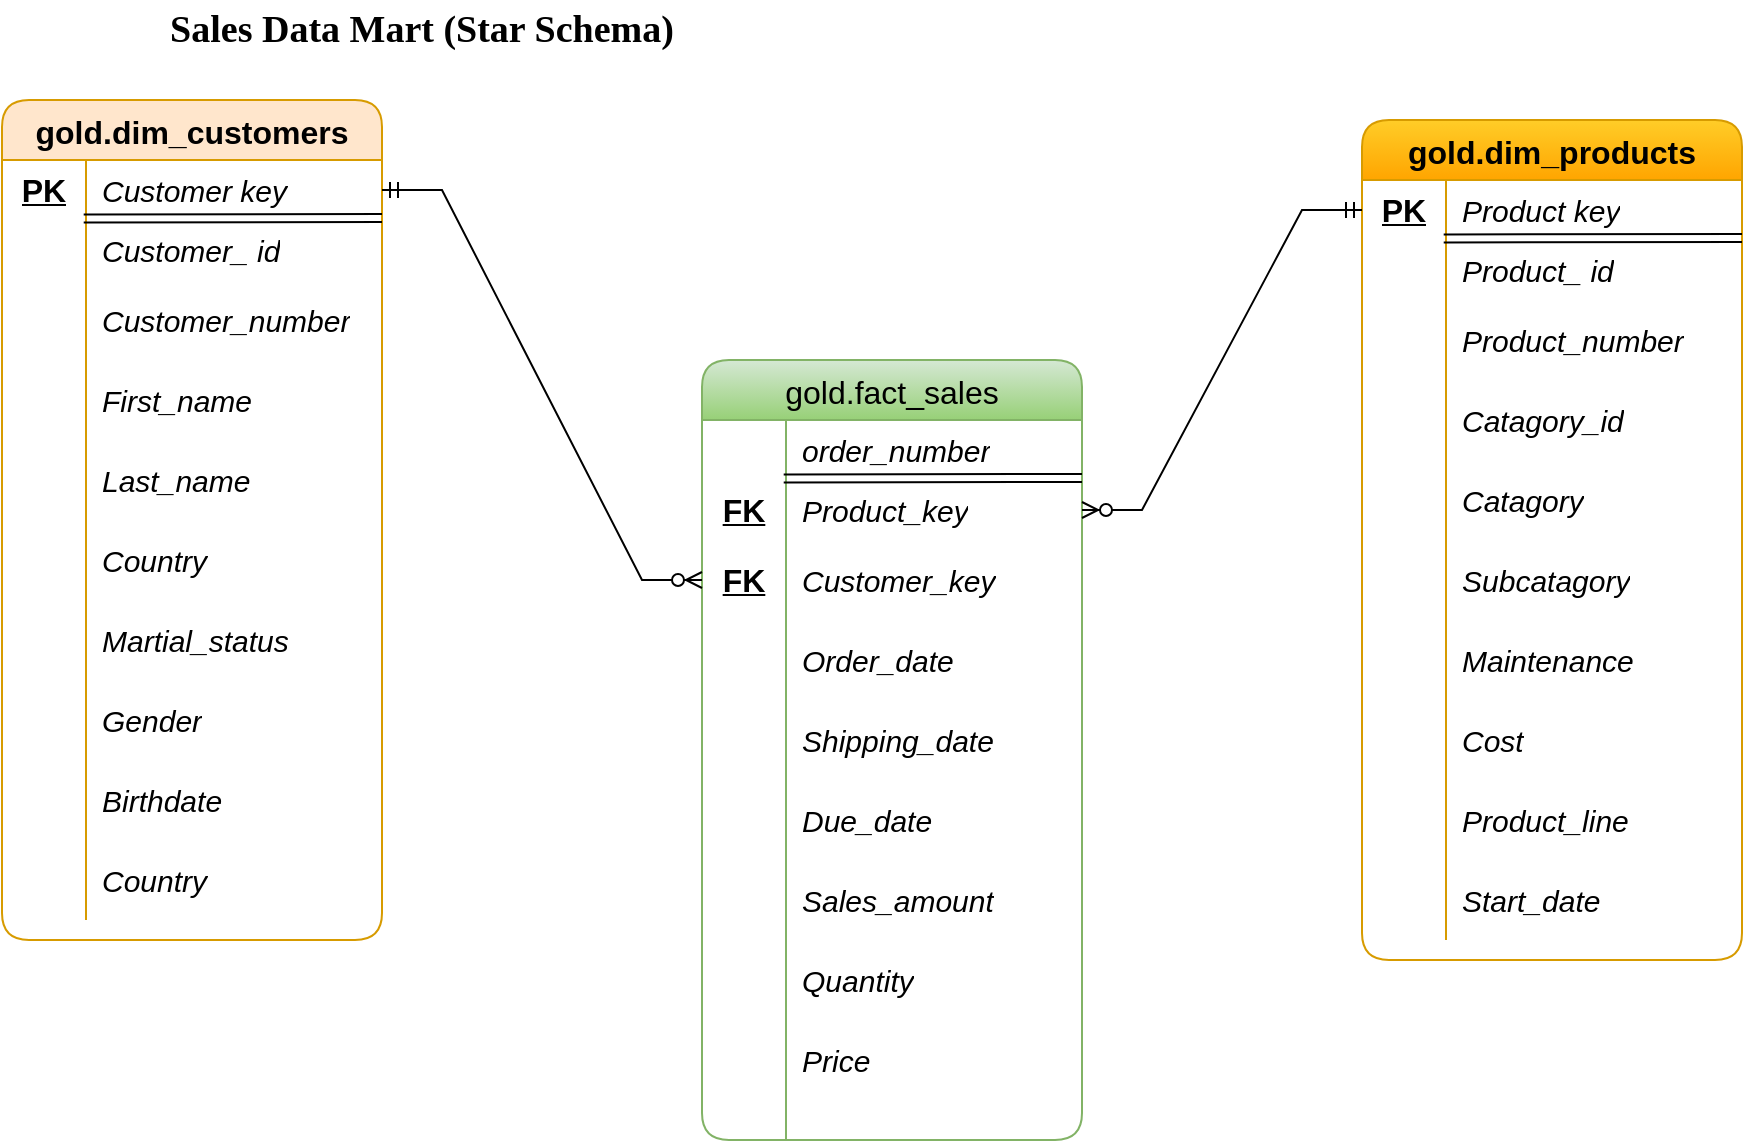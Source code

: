 <mxfile version="26.0.9">
  <diagram name="Page-1" id="BixvuU-vG3Zlzlj8YfOG">
    <mxGraphModel dx="1900" dy="621" grid="1" gridSize="10" guides="1" tooltips="1" connect="1" arrows="1" fold="1" page="1" pageScale="1" pageWidth="850" pageHeight="1100" math="0" shadow="0">
      <root>
        <mxCell id="0" />
        <mxCell id="1" parent="0" />
        <mxCell id="O8DtlJlHFQ9Xr1stWpEL-6" value="gold.dim_customers" style="shape=table;startSize=30;container=1;collapsible=0;childLayout=tableLayout;fixedRows=1;rowLines=0;fontStyle=1;strokeColor=#d79b00;fontSize=16;rounded=1;fillColor=#ffe6cc;" vertex="1" parent="1">
          <mxGeometry x="-10" y="60" width="190" height="420" as="geometry" />
        </mxCell>
        <mxCell id="O8DtlJlHFQ9Xr1stWpEL-7" value="" style="shape=tableRow;horizontal=0;startSize=0;swimlaneHead=0;swimlaneBody=0;top=0;left=0;bottom=0;right=0;collapsible=0;dropTarget=0;fillColor=none;points=[[0,0.5],[1,0.5]];portConstraint=eastwest;strokeColor=inherit;fontSize=16;" vertex="1" parent="O8DtlJlHFQ9Xr1stWpEL-6">
          <mxGeometry y="30" width="190" height="30" as="geometry" />
        </mxCell>
        <mxCell id="O8DtlJlHFQ9Xr1stWpEL-8" value="&lt;b&gt;&lt;u&gt;PK&lt;/u&gt;&lt;/b&gt;" style="shape=partialRectangle;html=1;whiteSpace=wrap;connectable=0;fillColor=none;top=0;left=0;bottom=0;right=0;overflow=hidden;pointerEvents=1;strokeColor=inherit;fontSize=16;" vertex="1" parent="O8DtlJlHFQ9Xr1stWpEL-7">
          <mxGeometry width="42" height="30" as="geometry">
            <mxRectangle width="42" height="30" as="alternateBounds" />
          </mxGeometry>
        </mxCell>
        <mxCell id="O8DtlJlHFQ9Xr1stWpEL-9" value="&lt;font style=&quot;font-size: 15px;&quot;&gt;&lt;i&gt;Customer key&lt;/i&gt;&lt;/font&gt;" style="shape=partialRectangle;html=1;whiteSpace=wrap;connectable=0;fillColor=none;top=0;left=0;bottom=0;right=0;align=left;spacingLeft=6;overflow=hidden;strokeColor=inherit;fontSize=16;" vertex="1" parent="O8DtlJlHFQ9Xr1stWpEL-7">
          <mxGeometry x="42" width="148" height="30" as="geometry">
            <mxRectangle width="148" height="30" as="alternateBounds" />
          </mxGeometry>
        </mxCell>
        <mxCell id="O8DtlJlHFQ9Xr1stWpEL-53" value="" style="shape=link;html=1;rounded=0;entryX=0.981;entryY=0.947;entryDx=0;entryDy=0;entryPerimeter=0;exitX=0.215;exitY=-0.027;exitDx=0;exitDy=0;exitPerimeter=0;" edge="1" parent="O8DtlJlHFQ9Xr1stWpEL-6" source="O8DtlJlHFQ9Xr1stWpEL-10">
          <mxGeometry width="100" relative="1" as="geometry">
            <mxPoint x="43.7" y="59.0" as="sourcePoint" />
            <mxPoint x="190.0" y="59.0" as="targetPoint" />
          </mxGeometry>
        </mxCell>
        <mxCell id="O8DtlJlHFQ9Xr1stWpEL-10" value="" style="shape=tableRow;horizontal=0;startSize=0;swimlaneHead=0;swimlaneBody=0;top=0;left=0;bottom=0;right=0;collapsible=0;dropTarget=0;fillColor=none;points=[[0,0.5],[1,0.5]];portConstraint=eastwest;strokeColor=inherit;fontSize=16;" vertex="1" parent="O8DtlJlHFQ9Xr1stWpEL-6">
          <mxGeometry y="60" width="190" height="30" as="geometry" />
        </mxCell>
        <mxCell id="O8DtlJlHFQ9Xr1stWpEL-11" value="" style="shape=partialRectangle;html=1;whiteSpace=wrap;connectable=0;fillColor=none;top=0;left=0;bottom=0;right=0;overflow=hidden;strokeColor=inherit;fontSize=16;" vertex="1" parent="O8DtlJlHFQ9Xr1stWpEL-10">
          <mxGeometry width="42" height="30" as="geometry">
            <mxRectangle width="42" height="30" as="alternateBounds" />
          </mxGeometry>
        </mxCell>
        <mxCell id="O8DtlJlHFQ9Xr1stWpEL-12" value="&lt;font style=&quot;font-size: 15px;&quot;&gt;&lt;i&gt;Customer_ id&lt;/i&gt;&lt;/font&gt;" style="shape=partialRectangle;html=1;whiteSpace=wrap;connectable=0;fillColor=none;top=0;left=0;bottom=0;right=0;align=left;spacingLeft=6;overflow=hidden;strokeColor=inherit;fontSize=16;" vertex="1" parent="O8DtlJlHFQ9Xr1stWpEL-10">
          <mxGeometry x="42" width="148" height="30" as="geometry">
            <mxRectangle width="148" height="30" as="alternateBounds" />
          </mxGeometry>
        </mxCell>
        <mxCell id="O8DtlJlHFQ9Xr1stWpEL-13" value="" style="shape=tableRow;horizontal=0;startSize=0;swimlaneHead=0;swimlaneBody=0;top=0;left=0;bottom=0;right=0;collapsible=0;dropTarget=0;fillColor=none;points=[[0,0.5],[1,0.5]];portConstraint=eastwest;strokeColor=inherit;fontSize=16;" vertex="1" parent="O8DtlJlHFQ9Xr1stWpEL-6">
          <mxGeometry y="90" width="190" height="40" as="geometry" />
        </mxCell>
        <mxCell id="O8DtlJlHFQ9Xr1stWpEL-14" value="" style="shape=partialRectangle;html=1;whiteSpace=wrap;connectable=0;fillColor=none;top=0;left=0;bottom=0;right=0;overflow=hidden;strokeColor=inherit;fontSize=16;" vertex="1" parent="O8DtlJlHFQ9Xr1stWpEL-13">
          <mxGeometry width="42" height="40" as="geometry">
            <mxRectangle width="42" height="40" as="alternateBounds" />
          </mxGeometry>
        </mxCell>
        <mxCell id="O8DtlJlHFQ9Xr1stWpEL-15" value="&lt;i&gt;&lt;font style=&quot;font-size: 15px;&quot;&gt;Customer_number&lt;/font&gt;&lt;/i&gt;" style="shape=partialRectangle;html=1;whiteSpace=wrap;connectable=0;fillColor=none;top=0;left=0;bottom=0;right=0;align=left;spacingLeft=6;overflow=hidden;strokeColor=inherit;fontSize=16;" vertex="1" parent="O8DtlJlHFQ9Xr1stWpEL-13">
          <mxGeometry x="42" width="148" height="40" as="geometry">
            <mxRectangle width="148" height="40" as="alternateBounds" />
          </mxGeometry>
        </mxCell>
        <mxCell id="O8DtlJlHFQ9Xr1stWpEL-16" value="" style="shape=tableRow;horizontal=0;startSize=0;swimlaneHead=0;swimlaneBody=0;top=0;left=0;bottom=0;right=0;collapsible=0;dropTarget=0;fillColor=none;points=[[0,0.5],[1,0.5]];portConstraint=eastwest;strokeColor=inherit;fontSize=16;" vertex="1" parent="O8DtlJlHFQ9Xr1stWpEL-6">
          <mxGeometry y="130" width="190" height="40" as="geometry" />
        </mxCell>
        <mxCell id="O8DtlJlHFQ9Xr1stWpEL-17" value="" style="shape=partialRectangle;html=1;whiteSpace=wrap;connectable=0;fillColor=none;top=0;left=0;bottom=0;right=0;overflow=hidden;strokeColor=inherit;fontSize=16;" vertex="1" parent="O8DtlJlHFQ9Xr1stWpEL-16">
          <mxGeometry width="42" height="40" as="geometry">
            <mxRectangle width="42" height="40" as="alternateBounds" />
          </mxGeometry>
        </mxCell>
        <mxCell id="O8DtlJlHFQ9Xr1stWpEL-18" value="&lt;i&gt;&lt;font style=&quot;font-size: 15px;&quot;&gt;First_name&lt;/font&gt;&lt;/i&gt;" style="shape=partialRectangle;html=1;whiteSpace=wrap;connectable=0;fillColor=none;top=0;left=0;bottom=0;right=0;align=left;spacingLeft=6;overflow=hidden;strokeColor=inherit;fontSize=16;" vertex="1" parent="O8DtlJlHFQ9Xr1stWpEL-16">
          <mxGeometry x="42" width="148" height="40" as="geometry">
            <mxRectangle width="148" height="40" as="alternateBounds" />
          </mxGeometry>
        </mxCell>
        <mxCell id="O8DtlJlHFQ9Xr1stWpEL-19" value="" style="shape=tableRow;horizontal=0;startSize=0;swimlaneHead=0;swimlaneBody=0;top=0;left=0;bottom=0;right=0;collapsible=0;dropTarget=0;fillColor=none;points=[[0,0.5],[1,0.5]];portConstraint=eastwest;strokeColor=inherit;fontSize=16;" vertex="1" parent="O8DtlJlHFQ9Xr1stWpEL-6">
          <mxGeometry y="170" width="190" height="40" as="geometry" />
        </mxCell>
        <mxCell id="O8DtlJlHFQ9Xr1stWpEL-20" value="" style="shape=partialRectangle;html=1;whiteSpace=wrap;connectable=0;fillColor=none;top=0;left=0;bottom=0;right=0;overflow=hidden;strokeColor=inherit;fontSize=16;" vertex="1" parent="O8DtlJlHFQ9Xr1stWpEL-19">
          <mxGeometry width="42" height="40" as="geometry">
            <mxRectangle width="42" height="40" as="alternateBounds" />
          </mxGeometry>
        </mxCell>
        <mxCell id="O8DtlJlHFQ9Xr1stWpEL-21" value="&lt;font style=&quot;font-size: 15px;&quot;&gt;&lt;i&gt;Last_name&lt;/i&gt;&lt;/font&gt;" style="shape=partialRectangle;html=1;whiteSpace=wrap;connectable=0;fillColor=none;top=0;left=0;bottom=0;right=0;align=left;spacingLeft=6;overflow=hidden;strokeColor=inherit;fontSize=16;" vertex="1" parent="O8DtlJlHFQ9Xr1stWpEL-19">
          <mxGeometry x="42" width="148" height="40" as="geometry">
            <mxRectangle width="148" height="40" as="alternateBounds" />
          </mxGeometry>
        </mxCell>
        <mxCell id="O8DtlJlHFQ9Xr1stWpEL-22" value="" style="shape=tableRow;horizontal=0;startSize=0;swimlaneHead=0;swimlaneBody=0;top=0;left=0;bottom=0;right=0;collapsible=0;dropTarget=0;fillColor=none;points=[[0,0.5],[1,0.5]];portConstraint=eastwest;strokeColor=inherit;fontSize=16;" vertex="1" parent="O8DtlJlHFQ9Xr1stWpEL-6">
          <mxGeometry y="210" width="190" height="40" as="geometry" />
        </mxCell>
        <mxCell id="O8DtlJlHFQ9Xr1stWpEL-23" value="" style="shape=partialRectangle;html=1;whiteSpace=wrap;connectable=0;fillColor=none;top=0;left=0;bottom=0;right=0;overflow=hidden;strokeColor=inherit;fontSize=16;" vertex="1" parent="O8DtlJlHFQ9Xr1stWpEL-22">
          <mxGeometry width="42" height="40" as="geometry">
            <mxRectangle width="42" height="40" as="alternateBounds" />
          </mxGeometry>
        </mxCell>
        <mxCell id="O8DtlJlHFQ9Xr1stWpEL-24" value="&lt;font style=&quot;font-size: 15px;&quot;&gt;&lt;i&gt;Country&lt;/i&gt;&lt;/font&gt;" style="shape=partialRectangle;html=1;whiteSpace=wrap;connectable=0;fillColor=none;top=0;left=0;bottom=0;right=0;align=left;spacingLeft=6;overflow=hidden;strokeColor=inherit;fontSize=16;" vertex="1" parent="O8DtlJlHFQ9Xr1stWpEL-22">
          <mxGeometry x="42" width="148" height="40" as="geometry">
            <mxRectangle width="148" height="40" as="alternateBounds" />
          </mxGeometry>
        </mxCell>
        <mxCell id="O8DtlJlHFQ9Xr1stWpEL-25" value="" style="shape=tableRow;horizontal=0;startSize=0;swimlaneHead=0;swimlaneBody=0;top=0;left=0;bottom=0;right=0;collapsible=0;dropTarget=0;fillColor=none;points=[[0,0.5],[1,0.5]];portConstraint=eastwest;strokeColor=inherit;fontSize=16;" vertex="1" parent="O8DtlJlHFQ9Xr1stWpEL-6">
          <mxGeometry y="250" width="190" height="40" as="geometry" />
        </mxCell>
        <mxCell id="O8DtlJlHFQ9Xr1stWpEL-26" value="" style="shape=partialRectangle;html=1;whiteSpace=wrap;connectable=0;fillColor=none;top=0;left=0;bottom=0;right=0;overflow=hidden;strokeColor=inherit;fontSize=16;" vertex="1" parent="O8DtlJlHFQ9Xr1stWpEL-25">
          <mxGeometry width="42" height="40" as="geometry">
            <mxRectangle width="42" height="40" as="alternateBounds" />
          </mxGeometry>
        </mxCell>
        <mxCell id="O8DtlJlHFQ9Xr1stWpEL-27" value="&lt;i&gt;&lt;font style=&quot;font-size: 15px;&quot;&gt;Martial_status&lt;/font&gt;&lt;/i&gt;" style="shape=partialRectangle;html=1;whiteSpace=wrap;connectable=0;fillColor=none;top=0;left=0;bottom=0;right=0;align=left;spacingLeft=6;overflow=hidden;strokeColor=inherit;fontSize=16;" vertex="1" parent="O8DtlJlHFQ9Xr1stWpEL-25">
          <mxGeometry x="42" width="148" height="40" as="geometry">
            <mxRectangle width="148" height="40" as="alternateBounds" />
          </mxGeometry>
        </mxCell>
        <mxCell id="O8DtlJlHFQ9Xr1stWpEL-43" value="" style="shape=tableRow;horizontal=0;startSize=0;swimlaneHead=0;swimlaneBody=0;top=0;left=0;bottom=0;right=0;collapsible=0;dropTarget=0;fillColor=none;points=[[0,0.5],[1,0.5]];portConstraint=eastwest;strokeColor=inherit;fontSize=16;" vertex="1" parent="O8DtlJlHFQ9Xr1stWpEL-6">
          <mxGeometry y="290" width="190" height="40" as="geometry" />
        </mxCell>
        <mxCell id="O8DtlJlHFQ9Xr1stWpEL-44" value="" style="shape=partialRectangle;html=1;whiteSpace=wrap;connectable=0;fillColor=none;top=0;left=0;bottom=0;right=0;overflow=hidden;strokeColor=inherit;fontSize=16;" vertex="1" parent="O8DtlJlHFQ9Xr1stWpEL-43">
          <mxGeometry width="42" height="40" as="geometry">
            <mxRectangle width="42" height="40" as="alternateBounds" />
          </mxGeometry>
        </mxCell>
        <mxCell id="O8DtlJlHFQ9Xr1stWpEL-45" value="&lt;i&gt;&lt;font style=&quot;font-size: 15px;&quot;&gt;Gender&lt;/font&gt;&lt;/i&gt;" style="shape=partialRectangle;html=1;whiteSpace=wrap;connectable=0;fillColor=none;top=0;left=0;bottom=0;right=0;align=left;spacingLeft=6;overflow=hidden;strokeColor=inherit;fontSize=16;" vertex="1" parent="O8DtlJlHFQ9Xr1stWpEL-43">
          <mxGeometry x="42" width="148" height="40" as="geometry">
            <mxRectangle width="148" height="40" as="alternateBounds" />
          </mxGeometry>
        </mxCell>
        <mxCell id="O8DtlJlHFQ9Xr1stWpEL-46" value="" style="shape=tableRow;horizontal=0;startSize=0;swimlaneHead=0;swimlaneBody=0;top=0;left=0;bottom=0;right=0;collapsible=0;dropTarget=0;fillColor=none;points=[[0,0.5],[1,0.5]];portConstraint=eastwest;strokeColor=inherit;fontSize=16;" vertex="1" parent="O8DtlJlHFQ9Xr1stWpEL-6">
          <mxGeometry y="330" width="190" height="40" as="geometry" />
        </mxCell>
        <mxCell id="O8DtlJlHFQ9Xr1stWpEL-47" value="" style="shape=partialRectangle;html=1;whiteSpace=wrap;connectable=0;fillColor=none;top=0;left=0;bottom=0;right=0;overflow=hidden;strokeColor=inherit;fontSize=16;" vertex="1" parent="O8DtlJlHFQ9Xr1stWpEL-46">
          <mxGeometry width="42" height="40" as="geometry">
            <mxRectangle width="42" height="40" as="alternateBounds" />
          </mxGeometry>
        </mxCell>
        <mxCell id="O8DtlJlHFQ9Xr1stWpEL-48" value="&lt;i style=&quot;&quot;&gt;&lt;font style=&quot;font-size: 15px;&quot;&gt;Birthdate&lt;/font&gt;&lt;/i&gt;" style="shape=partialRectangle;html=1;whiteSpace=wrap;connectable=0;fillColor=none;top=0;left=0;bottom=0;right=0;align=left;spacingLeft=6;overflow=hidden;strokeColor=inherit;fontSize=16;" vertex="1" parent="O8DtlJlHFQ9Xr1stWpEL-46">
          <mxGeometry x="42" width="148" height="40" as="geometry">
            <mxRectangle width="148" height="40" as="alternateBounds" />
          </mxGeometry>
        </mxCell>
        <mxCell id="O8DtlJlHFQ9Xr1stWpEL-49" value="" style="shape=tableRow;horizontal=0;startSize=0;swimlaneHead=0;swimlaneBody=0;top=0;left=0;bottom=0;right=0;collapsible=0;dropTarget=0;fillColor=none;points=[[0,0.5],[1,0.5]];portConstraint=eastwest;strokeColor=inherit;fontSize=16;" vertex="1" parent="O8DtlJlHFQ9Xr1stWpEL-6">
          <mxGeometry y="370" width="190" height="40" as="geometry" />
        </mxCell>
        <mxCell id="O8DtlJlHFQ9Xr1stWpEL-50" value="" style="shape=partialRectangle;html=1;whiteSpace=wrap;connectable=0;fillColor=none;top=0;left=0;bottom=0;right=0;overflow=hidden;strokeColor=inherit;fontSize=16;" vertex="1" parent="O8DtlJlHFQ9Xr1stWpEL-49">
          <mxGeometry width="42" height="40" as="geometry">
            <mxRectangle width="42" height="40" as="alternateBounds" />
          </mxGeometry>
        </mxCell>
        <mxCell id="O8DtlJlHFQ9Xr1stWpEL-51" value="&lt;i&gt;&lt;font style=&quot;font-size: 15px;&quot;&gt;Country&lt;/font&gt;&lt;/i&gt;" style="shape=partialRectangle;html=1;whiteSpace=wrap;connectable=0;fillColor=none;top=0;left=0;bottom=0;right=0;align=left;spacingLeft=6;overflow=hidden;strokeColor=inherit;fontSize=16;" vertex="1" parent="O8DtlJlHFQ9Xr1stWpEL-49">
          <mxGeometry x="42" width="148" height="40" as="geometry">
            <mxRectangle width="148" height="40" as="alternateBounds" />
          </mxGeometry>
        </mxCell>
        <mxCell id="O8DtlJlHFQ9Xr1stWpEL-57" value="gold.dim_products" style="shape=table;startSize=30;container=1;collapsible=0;childLayout=tableLayout;fixedRows=1;rowLines=0;fontStyle=1;strokeColor=#d79b00;fontSize=16;rounded=1;fillColor=#ffcd28;gradientColor=#ffa500;" vertex="1" parent="1">
          <mxGeometry x="670" y="70" width="190" height="420" as="geometry" />
        </mxCell>
        <mxCell id="O8DtlJlHFQ9Xr1stWpEL-58" value="" style="shape=tableRow;horizontal=0;startSize=0;swimlaneHead=0;swimlaneBody=0;top=0;left=0;bottom=0;right=0;collapsible=0;dropTarget=0;fillColor=none;points=[[0,0.5],[1,0.5]];portConstraint=eastwest;strokeColor=inherit;fontSize=16;" vertex="1" parent="O8DtlJlHFQ9Xr1stWpEL-57">
          <mxGeometry y="30" width="190" height="30" as="geometry" />
        </mxCell>
        <mxCell id="O8DtlJlHFQ9Xr1stWpEL-59" value="&lt;b&gt;&lt;u&gt;PK&lt;/u&gt;&lt;/b&gt;" style="shape=partialRectangle;html=1;whiteSpace=wrap;connectable=0;fillColor=none;top=0;left=0;bottom=0;right=0;overflow=hidden;pointerEvents=1;strokeColor=inherit;fontSize=16;" vertex="1" parent="O8DtlJlHFQ9Xr1stWpEL-58">
          <mxGeometry width="42" height="30" as="geometry">
            <mxRectangle width="42" height="30" as="alternateBounds" />
          </mxGeometry>
        </mxCell>
        <mxCell id="O8DtlJlHFQ9Xr1stWpEL-60" value="&lt;font style=&quot;font-size: 15px;&quot;&gt;&lt;i&gt;Product key&lt;/i&gt;&lt;/font&gt;" style="shape=partialRectangle;html=1;whiteSpace=wrap;connectable=0;fillColor=none;top=0;left=0;bottom=0;right=0;align=left;spacingLeft=6;overflow=hidden;strokeColor=inherit;fontSize=16;" vertex="1" parent="O8DtlJlHFQ9Xr1stWpEL-58">
          <mxGeometry x="42" width="148" height="30" as="geometry">
            <mxRectangle width="148" height="30" as="alternateBounds" />
          </mxGeometry>
        </mxCell>
        <mxCell id="O8DtlJlHFQ9Xr1stWpEL-61" value="" style="shape=link;html=1;rounded=0;entryX=0.981;entryY=0.947;entryDx=0;entryDy=0;entryPerimeter=0;exitX=0.215;exitY=-0.027;exitDx=0;exitDy=0;exitPerimeter=0;" edge="1" parent="O8DtlJlHFQ9Xr1stWpEL-57" source="O8DtlJlHFQ9Xr1stWpEL-62">
          <mxGeometry width="100" relative="1" as="geometry">
            <mxPoint x="43.7" y="59.0" as="sourcePoint" />
            <mxPoint x="190.0" y="59.0" as="targetPoint" />
          </mxGeometry>
        </mxCell>
        <mxCell id="O8DtlJlHFQ9Xr1stWpEL-62" value="" style="shape=tableRow;horizontal=0;startSize=0;swimlaneHead=0;swimlaneBody=0;top=0;left=0;bottom=0;right=0;collapsible=0;dropTarget=0;fillColor=none;points=[[0,0.5],[1,0.5]];portConstraint=eastwest;strokeColor=inherit;fontSize=16;" vertex="1" parent="O8DtlJlHFQ9Xr1stWpEL-57">
          <mxGeometry y="60" width="190" height="30" as="geometry" />
        </mxCell>
        <mxCell id="O8DtlJlHFQ9Xr1stWpEL-63" value="" style="shape=partialRectangle;html=1;whiteSpace=wrap;connectable=0;fillColor=none;top=0;left=0;bottom=0;right=0;overflow=hidden;strokeColor=inherit;fontSize=16;" vertex="1" parent="O8DtlJlHFQ9Xr1stWpEL-62">
          <mxGeometry width="42" height="30" as="geometry">
            <mxRectangle width="42" height="30" as="alternateBounds" />
          </mxGeometry>
        </mxCell>
        <mxCell id="O8DtlJlHFQ9Xr1stWpEL-64" value="&lt;font style=&quot;font-size: 15px;&quot;&gt;&lt;i&gt;Product_ id&lt;/i&gt;&lt;/font&gt;" style="shape=partialRectangle;html=1;whiteSpace=wrap;connectable=0;fillColor=none;top=0;left=0;bottom=0;right=0;align=left;spacingLeft=6;overflow=hidden;strokeColor=inherit;fontSize=16;" vertex="1" parent="O8DtlJlHFQ9Xr1stWpEL-62">
          <mxGeometry x="42" width="148" height="30" as="geometry">
            <mxRectangle width="148" height="30" as="alternateBounds" />
          </mxGeometry>
        </mxCell>
        <mxCell id="O8DtlJlHFQ9Xr1stWpEL-65" value="" style="shape=tableRow;horizontal=0;startSize=0;swimlaneHead=0;swimlaneBody=0;top=0;left=0;bottom=0;right=0;collapsible=0;dropTarget=0;fillColor=none;points=[[0,0.5],[1,0.5]];portConstraint=eastwest;strokeColor=inherit;fontSize=16;" vertex="1" parent="O8DtlJlHFQ9Xr1stWpEL-57">
          <mxGeometry y="90" width="190" height="40" as="geometry" />
        </mxCell>
        <mxCell id="O8DtlJlHFQ9Xr1stWpEL-66" value="" style="shape=partialRectangle;html=1;whiteSpace=wrap;connectable=0;fillColor=none;top=0;left=0;bottom=0;right=0;overflow=hidden;strokeColor=inherit;fontSize=16;" vertex="1" parent="O8DtlJlHFQ9Xr1stWpEL-65">
          <mxGeometry width="42" height="40" as="geometry">
            <mxRectangle width="42" height="40" as="alternateBounds" />
          </mxGeometry>
        </mxCell>
        <mxCell id="O8DtlJlHFQ9Xr1stWpEL-67" value="&lt;i&gt;&lt;font style=&quot;font-size: 15px;&quot;&gt;Product_number&lt;/font&gt;&lt;/i&gt;" style="shape=partialRectangle;html=1;whiteSpace=wrap;connectable=0;fillColor=none;top=0;left=0;bottom=0;right=0;align=left;spacingLeft=6;overflow=hidden;strokeColor=inherit;fontSize=16;" vertex="1" parent="O8DtlJlHFQ9Xr1stWpEL-65">
          <mxGeometry x="42" width="148" height="40" as="geometry">
            <mxRectangle width="148" height="40" as="alternateBounds" />
          </mxGeometry>
        </mxCell>
        <mxCell id="O8DtlJlHFQ9Xr1stWpEL-68" value="" style="shape=tableRow;horizontal=0;startSize=0;swimlaneHead=0;swimlaneBody=0;top=0;left=0;bottom=0;right=0;collapsible=0;dropTarget=0;fillColor=none;points=[[0,0.5],[1,0.5]];portConstraint=eastwest;strokeColor=inherit;fontSize=16;" vertex="1" parent="O8DtlJlHFQ9Xr1stWpEL-57">
          <mxGeometry y="130" width="190" height="40" as="geometry" />
        </mxCell>
        <mxCell id="O8DtlJlHFQ9Xr1stWpEL-69" value="" style="shape=partialRectangle;html=1;whiteSpace=wrap;connectable=0;fillColor=none;top=0;left=0;bottom=0;right=0;overflow=hidden;strokeColor=inherit;fontSize=16;" vertex="1" parent="O8DtlJlHFQ9Xr1stWpEL-68">
          <mxGeometry width="42" height="40" as="geometry">
            <mxRectangle width="42" height="40" as="alternateBounds" />
          </mxGeometry>
        </mxCell>
        <mxCell id="O8DtlJlHFQ9Xr1stWpEL-70" value="&lt;span style=&quot;font-size: 15px;&quot;&gt;&lt;i&gt;Catagory_id&lt;/i&gt;&lt;/span&gt;" style="shape=partialRectangle;html=1;whiteSpace=wrap;connectable=0;fillColor=none;top=0;left=0;bottom=0;right=0;align=left;spacingLeft=6;overflow=hidden;strokeColor=inherit;fontSize=16;" vertex="1" parent="O8DtlJlHFQ9Xr1stWpEL-68">
          <mxGeometry x="42" width="148" height="40" as="geometry">
            <mxRectangle width="148" height="40" as="alternateBounds" />
          </mxGeometry>
        </mxCell>
        <mxCell id="O8DtlJlHFQ9Xr1stWpEL-71" value="" style="shape=tableRow;horizontal=0;startSize=0;swimlaneHead=0;swimlaneBody=0;top=0;left=0;bottom=0;right=0;collapsible=0;dropTarget=0;fillColor=none;points=[[0,0.5],[1,0.5]];portConstraint=eastwest;strokeColor=inherit;fontSize=16;" vertex="1" parent="O8DtlJlHFQ9Xr1stWpEL-57">
          <mxGeometry y="170" width="190" height="40" as="geometry" />
        </mxCell>
        <mxCell id="O8DtlJlHFQ9Xr1stWpEL-72" value="" style="shape=partialRectangle;html=1;whiteSpace=wrap;connectable=0;fillColor=none;top=0;left=0;bottom=0;right=0;overflow=hidden;strokeColor=inherit;fontSize=16;" vertex="1" parent="O8DtlJlHFQ9Xr1stWpEL-71">
          <mxGeometry width="42" height="40" as="geometry">
            <mxRectangle width="42" height="40" as="alternateBounds" />
          </mxGeometry>
        </mxCell>
        <mxCell id="O8DtlJlHFQ9Xr1stWpEL-73" value="&lt;span style=&quot;font-size: 15px;&quot;&gt;&lt;i&gt;Catagory&lt;/i&gt;&lt;/span&gt;" style="shape=partialRectangle;html=1;whiteSpace=wrap;connectable=0;fillColor=none;top=0;left=0;bottom=0;right=0;align=left;spacingLeft=6;overflow=hidden;strokeColor=inherit;fontSize=16;" vertex="1" parent="O8DtlJlHFQ9Xr1stWpEL-71">
          <mxGeometry x="42" width="148" height="40" as="geometry">
            <mxRectangle width="148" height="40" as="alternateBounds" />
          </mxGeometry>
        </mxCell>
        <mxCell id="O8DtlJlHFQ9Xr1stWpEL-74" value="" style="shape=tableRow;horizontal=0;startSize=0;swimlaneHead=0;swimlaneBody=0;top=0;left=0;bottom=0;right=0;collapsible=0;dropTarget=0;fillColor=none;points=[[0,0.5],[1,0.5]];portConstraint=eastwest;strokeColor=inherit;fontSize=16;" vertex="1" parent="O8DtlJlHFQ9Xr1stWpEL-57">
          <mxGeometry y="210" width="190" height="40" as="geometry" />
        </mxCell>
        <mxCell id="O8DtlJlHFQ9Xr1stWpEL-75" value="" style="shape=partialRectangle;html=1;whiteSpace=wrap;connectable=0;fillColor=none;top=0;left=0;bottom=0;right=0;overflow=hidden;strokeColor=inherit;fontSize=16;" vertex="1" parent="O8DtlJlHFQ9Xr1stWpEL-74">
          <mxGeometry width="42" height="40" as="geometry">
            <mxRectangle width="42" height="40" as="alternateBounds" />
          </mxGeometry>
        </mxCell>
        <mxCell id="O8DtlJlHFQ9Xr1stWpEL-76" value="&lt;font style=&quot;font-size: 15px;&quot;&gt;&lt;i&gt;Subcatagory&lt;/i&gt;&lt;/font&gt;" style="shape=partialRectangle;html=1;whiteSpace=wrap;connectable=0;fillColor=none;top=0;left=0;bottom=0;right=0;align=left;spacingLeft=6;overflow=hidden;strokeColor=inherit;fontSize=16;" vertex="1" parent="O8DtlJlHFQ9Xr1stWpEL-74">
          <mxGeometry x="42" width="148" height="40" as="geometry">
            <mxRectangle width="148" height="40" as="alternateBounds" />
          </mxGeometry>
        </mxCell>
        <mxCell id="O8DtlJlHFQ9Xr1stWpEL-77" value="" style="shape=tableRow;horizontal=0;startSize=0;swimlaneHead=0;swimlaneBody=0;top=0;left=0;bottom=0;right=0;collapsible=0;dropTarget=0;fillColor=none;points=[[0,0.5],[1,0.5]];portConstraint=eastwest;strokeColor=inherit;fontSize=16;" vertex="1" parent="O8DtlJlHFQ9Xr1stWpEL-57">
          <mxGeometry y="250" width="190" height="40" as="geometry" />
        </mxCell>
        <mxCell id="O8DtlJlHFQ9Xr1stWpEL-78" value="" style="shape=partialRectangle;html=1;whiteSpace=wrap;connectable=0;fillColor=none;top=0;left=0;bottom=0;right=0;overflow=hidden;strokeColor=inherit;fontSize=16;" vertex="1" parent="O8DtlJlHFQ9Xr1stWpEL-77">
          <mxGeometry width="42" height="40" as="geometry">
            <mxRectangle width="42" height="40" as="alternateBounds" />
          </mxGeometry>
        </mxCell>
        <mxCell id="O8DtlJlHFQ9Xr1stWpEL-79" value="&lt;i&gt;&lt;font style=&quot;font-size: 15px;&quot;&gt;Maintenance&lt;/font&gt;&lt;/i&gt;" style="shape=partialRectangle;html=1;whiteSpace=wrap;connectable=0;fillColor=none;top=0;left=0;bottom=0;right=0;align=left;spacingLeft=6;overflow=hidden;strokeColor=inherit;fontSize=16;" vertex="1" parent="O8DtlJlHFQ9Xr1stWpEL-77">
          <mxGeometry x="42" width="148" height="40" as="geometry">
            <mxRectangle width="148" height="40" as="alternateBounds" />
          </mxGeometry>
        </mxCell>
        <mxCell id="O8DtlJlHFQ9Xr1stWpEL-80" value="" style="shape=tableRow;horizontal=0;startSize=0;swimlaneHead=0;swimlaneBody=0;top=0;left=0;bottom=0;right=0;collapsible=0;dropTarget=0;fillColor=none;points=[[0,0.5],[1,0.5]];portConstraint=eastwest;strokeColor=inherit;fontSize=16;" vertex="1" parent="O8DtlJlHFQ9Xr1stWpEL-57">
          <mxGeometry y="290" width="190" height="40" as="geometry" />
        </mxCell>
        <mxCell id="O8DtlJlHFQ9Xr1stWpEL-81" value="" style="shape=partialRectangle;html=1;whiteSpace=wrap;connectable=0;fillColor=none;top=0;left=0;bottom=0;right=0;overflow=hidden;strokeColor=inherit;fontSize=16;" vertex="1" parent="O8DtlJlHFQ9Xr1stWpEL-80">
          <mxGeometry width="42" height="40" as="geometry">
            <mxRectangle width="42" height="40" as="alternateBounds" />
          </mxGeometry>
        </mxCell>
        <mxCell id="O8DtlJlHFQ9Xr1stWpEL-82" value="&lt;i&gt;&lt;font style=&quot;font-size: 15px;&quot;&gt;Cost&lt;/font&gt;&lt;/i&gt;" style="shape=partialRectangle;html=1;whiteSpace=wrap;connectable=0;fillColor=none;top=0;left=0;bottom=0;right=0;align=left;spacingLeft=6;overflow=hidden;strokeColor=inherit;fontSize=16;" vertex="1" parent="O8DtlJlHFQ9Xr1stWpEL-80">
          <mxGeometry x="42" width="148" height="40" as="geometry">
            <mxRectangle width="148" height="40" as="alternateBounds" />
          </mxGeometry>
        </mxCell>
        <mxCell id="O8DtlJlHFQ9Xr1stWpEL-83" value="" style="shape=tableRow;horizontal=0;startSize=0;swimlaneHead=0;swimlaneBody=0;top=0;left=0;bottom=0;right=0;collapsible=0;dropTarget=0;fillColor=none;points=[[0,0.5],[1,0.5]];portConstraint=eastwest;strokeColor=inherit;fontSize=16;" vertex="1" parent="O8DtlJlHFQ9Xr1stWpEL-57">
          <mxGeometry y="330" width="190" height="40" as="geometry" />
        </mxCell>
        <mxCell id="O8DtlJlHFQ9Xr1stWpEL-84" value="" style="shape=partialRectangle;html=1;whiteSpace=wrap;connectable=0;fillColor=none;top=0;left=0;bottom=0;right=0;overflow=hidden;strokeColor=inherit;fontSize=16;" vertex="1" parent="O8DtlJlHFQ9Xr1stWpEL-83">
          <mxGeometry width="42" height="40" as="geometry">
            <mxRectangle width="42" height="40" as="alternateBounds" />
          </mxGeometry>
        </mxCell>
        <mxCell id="O8DtlJlHFQ9Xr1stWpEL-85" value="&lt;i style=&quot;&quot;&gt;&lt;font style=&quot;font-size: 15px;&quot;&gt;Product_line&lt;/font&gt;&lt;/i&gt;" style="shape=partialRectangle;html=1;whiteSpace=wrap;connectable=0;fillColor=none;top=0;left=0;bottom=0;right=0;align=left;spacingLeft=6;overflow=hidden;strokeColor=inherit;fontSize=16;" vertex="1" parent="O8DtlJlHFQ9Xr1stWpEL-83">
          <mxGeometry x="42" width="148" height="40" as="geometry">
            <mxRectangle width="148" height="40" as="alternateBounds" />
          </mxGeometry>
        </mxCell>
        <mxCell id="O8DtlJlHFQ9Xr1stWpEL-86" value="" style="shape=tableRow;horizontal=0;startSize=0;swimlaneHead=0;swimlaneBody=0;top=0;left=0;bottom=0;right=0;collapsible=0;dropTarget=0;fillColor=none;points=[[0,0.5],[1,0.5]];portConstraint=eastwest;strokeColor=inherit;fontSize=16;" vertex="1" parent="O8DtlJlHFQ9Xr1stWpEL-57">
          <mxGeometry y="370" width="190" height="40" as="geometry" />
        </mxCell>
        <mxCell id="O8DtlJlHFQ9Xr1stWpEL-87" value="" style="shape=partialRectangle;html=1;whiteSpace=wrap;connectable=0;fillColor=none;top=0;left=0;bottom=0;right=0;overflow=hidden;strokeColor=inherit;fontSize=16;" vertex="1" parent="O8DtlJlHFQ9Xr1stWpEL-86">
          <mxGeometry width="42" height="40" as="geometry">
            <mxRectangle width="42" height="40" as="alternateBounds" />
          </mxGeometry>
        </mxCell>
        <mxCell id="O8DtlJlHFQ9Xr1stWpEL-88" value="&lt;i&gt;&lt;font style=&quot;font-size: 15px;&quot;&gt;Start_date&lt;/font&gt;&lt;/i&gt;" style="shape=partialRectangle;html=1;whiteSpace=wrap;connectable=0;fillColor=none;top=0;left=0;bottom=0;right=0;align=left;spacingLeft=6;overflow=hidden;strokeColor=inherit;fontSize=16;" vertex="1" parent="O8DtlJlHFQ9Xr1stWpEL-86">
          <mxGeometry x="42" width="148" height="40" as="geometry">
            <mxRectangle width="148" height="40" as="alternateBounds" />
          </mxGeometry>
        </mxCell>
        <mxCell id="O8DtlJlHFQ9Xr1stWpEL-89" value="gold.fact_sales" style="shape=table;startSize=30;container=1;collapsible=0;childLayout=tableLayout;fixedRows=1;rowLines=0;fontStyle=0;strokeColor=#82b366;fontSize=16;rounded=1;fillColor=#d5e8d4;gradientColor=#97d077;" vertex="1" parent="1">
          <mxGeometry x="340" y="190" width="190" height="390" as="geometry" />
        </mxCell>
        <mxCell id="O8DtlJlHFQ9Xr1stWpEL-90" value="" style="shape=tableRow;horizontal=0;startSize=0;swimlaneHead=0;swimlaneBody=0;top=0;left=0;bottom=0;right=0;collapsible=0;dropTarget=0;fillColor=none;points=[[0,0.5],[1,0.5]];portConstraint=eastwest;strokeColor=inherit;fontSize=16;" vertex="1" parent="O8DtlJlHFQ9Xr1stWpEL-89">
          <mxGeometry y="30" width="190" height="30" as="geometry" />
        </mxCell>
        <mxCell id="O8DtlJlHFQ9Xr1stWpEL-91" value="" style="shape=partialRectangle;html=1;whiteSpace=wrap;connectable=0;fillColor=none;top=0;left=0;bottom=0;right=0;overflow=hidden;pointerEvents=1;strokeColor=inherit;fontSize=16;" vertex="1" parent="O8DtlJlHFQ9Xr1stWpEL-90">
          <mxGeometry width="42" height="30" as="geometry">
            <mxRectangle width="42" height="30" as="alternateBounds" />
          </mxGeometry>
        </mxCell>
        <mxCell id="O8DtlJlHFQ9Xr1stWpEL-92" value="&lt;span style=&quot;font-size: 15px;&quot;&gt;&lt;i&gt;order_number&lt;/i&gt;&lt;/span&gt;" style="shape=partialRectangle;html=1;whiteSpace=wrap;connectable=0;fillColor=none;top=0;left=0;bottom=0;right=0;align=left;spacingLeft=6;overflow=hidden;strokeColor=inherit;fontSize=16;" vertex="1" parent="O8DtlJlHFQ9Xr1stWpEL-90">
          <mxGeometry x="42" width="148" height="30" as="geometry">
            <mxRectangle width="148" height="30" as="alternateBounds" />
          </mxGeometry>
        </mxCell>
        <mxCell id="O8DtlJlHFQ9Xr1stWpEL-93" value="" style="shape=link;html=1;rounded=0;entryX=0.981;entryY=0.947;entryDx=0;entryDy=0;entryPerimeter=0;exitX=0.215;exitY=-0.027;exitDx=0;exitDy=0;exitPerimeter=0;" edge="1" parent="O8DtlJlHFQ9Xr1stWpEL-89" source="O8DtlJlHFQ9Xr1stWpEL-94">
          <mxGeometry width="100" relative="1" as="geometry">
            <mxPoint x="43.7" y="59.0" as="sourcePoint" />
            <mxPoint x="190.0" y="59.0" as="targetPoint" />
          </mxGeometry>
        </mxCell>
        <mxCell id="O8DtlJlHFQ9Xr1stWpEL-94" value="" style="shape=tableRow;horizontal=0;startSize=0;swimlaneHead=0;swimlaneBody=0;top=0;left=0;bottom=0;right=0;collapsible=0;dropTarget=0;fillColor=none;points=[[0,0.5],[1,0.5]];portConstraint=eastwest;strokeColor=inherit;fontSize=16;" vertex="1" parent="O8DtlJlHFQ9Xr1stWpEL-89">
          <mxGeometry y="60" width="190" height="30" as="geometry" />
        </mxCell>
        <mxCell id="O8DtlJlHFQ9Xr1stWpEL-95" value="&lt;b&gt;&lt;u&gt;FK&lt;/u&gt;&lt;/b&gt;" style="shape=partialRectangle;html=1;whiteSpace=wrap;connectable=0;fillColor=none;top=0;left=0;bottom=0;right=0;overflow=hidden;strokeColor=inherit;fontSize=16;" vertex="1" parent="O8DtlJlHFQ9Xr1stWpEL-94">
          <mxGeometry width="42" height="30" as="geometry">
            <mxRectangle width="42" height="30" as="alternateBounds" />
          </mxGeometry>
        </mxCell>
        <mxCell id="O8DtlJlHFQ9Xr1stWpEL-96" value="&lt;font style=&quot;font-size: 15px;&quot;&gt;&lt;i&gt;Product_key&lt;/i&gt;&lt;/font&gt;" style="shape=partialRectangle;html=1;whiteSpace=wrap;connectable=0;fillColor=none;top=0;left=0;bottom=0;right=0;align=left;spacingLeft=6;overflow=hidden;strokeColor=inherit;fontSize=16;" vertex="1" parent="O8DtlJlHFQ9Xr1stWpEL-94">
          <mxGeometry x="42" width="148" height="30" as="geometry">
            <mxRectangle width="148" height="30" as="alternateBounds" />
          </mxGeometry>
        </mxCell>
        <mxCell id="O8DtlJlHFQ9Xr1stWpEL-97" value="" style="shape=tableRow;horizontal=0;startSize=0;swimlaneHead=0;swimlaneBody=0;top=0;left=0;bottom=0;right=0;collapsible=0;dropTarget=0;fillColor=none;points=[[0,0.5],[1,0.5]];portConstraint=eastwest;strokeColor=inherit;fontSize=16;" vertex="1" parent="O8DtlJlHFQ9Xr1stWpEL-89">
          <mxGeometry y="90" width="190" height="40" as="geometry" />
        </mxCell>
        <mxCell id="O8DtlJlHFQ9Xr1stWpEL-98" value="&lt;b&gt;&lt;u&gt;FK&lt;/u&gt;&lt;/b&gt;" style="shape=partialRectangle;html=1;whiteSpace=wrap;connectable=0;fillColor=none;top=0;left=0;bottom=0;right=0;overflow=hidden;strokeColor=inherit;fontSize=16;" vertex="1" parent="O8DtlJlHFQ9Xr1stWpEL-97">
          <mxGeometry width="42" height="40" as="geometry">
            <mxRectangle width="42" height="40" as="alternateBounds" />
          </mxGeometry>
        </mxCell>
        <mxCell id="O8DtlJlHFQ9Xr1stWpEL-99" value="&lt;i&gt;&lt;font style=&quot;font-size: 15px;&quot;&gt;Customer_key&lt;/font&gt;&lt;/i&gt;" style="shape=partialRectangle;html=1;whiteSpace=wrap;connectable=0;fillColor=none;top=0;left=0;bottom=0;right=0;align=left;spacingLeft=6;overflow=hidden;strokeColor=inherit;fontSize=16;" vertex="1" parent="O8DtlJlHFQ9Xr1stWpEL-97">
          <mxGeometry x="42" width="148" height="40" as="geometry">
            <mxRectangle width="148" height="40" as="alternateBounds" />
          </mxGeometry>
        </mxCell>
        <mxCell id="O8DtlJlHFQ9Xr1stWpEL-100" value="" style="shape=tableRow;horizontal=0;startSize=0;swimlaneHead=0;swimlaneBody=0;top=0;left=0;bottom=0;right=0;collapsible=0;dropTarget=0;fillColor=none;points=[[0,0.5],[1,0.5]];portConstraint=eastwest;strokeColor=inherit;fontSize=16;" vertex="1" parent="O8DtlJlHFQ9Xr1stWpEL-89">
          <mxGeometry y="130" width="190" height="40" as="geometry" />
        </mxCell>
        <mxCell id="O8DtlJlHFQ9Xr1stWpEL-101" value="" style="shape=partialRectangle;html=1;whiteSpace=wrap;connectable=0;fillColor=none;top=0;left=0;bottom=0;right=0;overflow=hidden;strokeColor=inherit;fontSize=16;" vertex="1" parent="O8DtlJlHFQ9Xr1stWpEL-100">
          <mxGeometry width="42" height="40" as="geometry">
            <mxRectangle width="42" height="40" as="alternateBounds" />
          </mxGeometry>
        </mxCell>
        <mxCell id="O8DtlJlHFQ9Xr1stWpEL-102" value="&lt;span style=&quot;font-size: 15px;&quot;&gt;&lt;i&gt;Order_date&lt;/i&gt;&lt;/span&gt;" style="shape=partialRectangle;html=1;whiteSpace=wrap;connectable=0;fillColor=none;top=0;left=0;bottom=0;right=0;align=left;spacingLeft=6;overflow=hidden;strokeColor=inherit;fontSize=16;" vertex="1" parent="O8DtlJlHFQ9Xr1stWpEL-100">
          <mxGeometry x="42" width="148" height="40" as="geometry">
            <mxRectangle width="148" height="40" as="alternateBounds" />
          </mxGeometry>
        </mxCell>
        <mxCell id="O8DtlJlHFQ9Xr1stWpEL-103" value="" style="shape=tableRow;horizontal=0;startSize=0;swimlaneHead=0;swimlaneBody=0;top=0;left=0;bottom=0;right=0;collapsible=0;dropTarget=0;fillColor=none;points=[[0,0.5],[1,0.5]];portConstraint=eastwest;strokeColor=inherit;fontSize=16;" vertex="1" parent="O8DtlJlHFQ9Xr1stWpEL-89">
          <mxGeometry y="170" width="190" height="40" as="geometry" />
        </mxCell>
        <mxCell id="O8DtlJlHFQ9Xr1stWpEL-104" value="" style="shape=partialRectangle;html=1;whiteSpace=wrap;connectable=0;fillColor=none;top=0;left=0;bottom=0;right=0;overflow=hidden;strokeColor=inherit;fontSize=16;" vertex="1" parent="O8DtlJlHFQ9Xr1stWpEL-103">
          <mxGeometry width="42" height="40" as="geometry">
            <mxRectangle width="42" height="40" as="alternateBounds" />
          </mxGeometry>
        </mxCell>
        <mxCell id="O8DtlJlHFQ9Xr1stWpEL-105" value="&lt;font style=&quot;font-size: 15px;&quot;&gt;&lt;i&gt;Shipping_date&lt;/i&gt;&lt;/font&gt;" style="shape=partialRectangle;html=1;whiteSpace=wrap;connectable=0;fillColor=none;top=0;left=0;bottom=0;right=0;align=left;spacingLeft=6;overflow=hidden;strokeColor=inherit;fontSize=16;" vertex="1" parent="O8DtlJlHFQ9Xr1stWpEL-103">
          <mxGeometry x="42" width="148" height="40" as="geometry">
            <mxRectangle width="148" height="40" as="alternateBounds" />
          </mxGeometry>
        </mxCell>
        <mxCell id="O8DtlJlHFQ9Xr1stWpEL-106" value="" style="shape=tableRow;horizontal=0;startSize=0;swimlaneHead=0;swimlaneBody=0;top=0;left=0;bottom=0;right=0;collapsible=0;dropTarget=0;fillColor=none;points=[[0,0.5],[1,0.5]];portConstraint=eastwest;strokeColor=inherit;fontSize=16;" vertex="1" parent="O8DtlJlHFQ9Xr1stWpEL-89">
          <mxGeometry y="210" width="190" height="40" as="geometry" />
        </mxCell>
        <mxCell id="O8DtlJlHFQ9Xr1stWpEL-107" value="" style="shape=partialRectangle;html=1;whiteSpace=wrap;connectable=0;fillColor=none;top=0;left=0;bottom=0;right=0;overflow=hidden;strokeColor=inherit;fontSize=16;" vertex="1" parent="O8DtlJlHFQ9Xr1stWpEL-106">
          <mxGeometry width="42" height="40" as="geometry">
            <mxRectangle width="42" height="40" as="alternateBounds" />
          </mxGeometry>
        </mxCell>
        <mxCell id="O8DtlJlHFQ9Xr1stWpEL-108" value="&lt;font style=&quot;font-size: 15px;&quot;&gt;&lt;i&gt;Due_date&lt;/i&gt;&lt;/font&gt;" style="shape=partialRectangle;html=1;whiteSpace=wrap;connectable=0;fillColor=none;top=0;left=0;bottom=0;right=0;align=left;spacingLeft=6;overflow=hidden;strokeColor=inherit;fontSize=16;" vertex="1" parent="O8DtlJlHFQ9Xr1stWpEL-106">
          <mxGeometry x="42" width="148" height="40" as="geometry">
            <mxRectangle width="148" height="40" as="alternateBounds" />
          </mxGeometry>
        </mxCell>
        <mxCell id="O8DtlJlHFQ9Xr1stWpEL-109" value="" style="shape=tableRow;horizontal=0;startSize=0;swimlaneHead=0;swimlaneBody=0;top=0;left=0;bottom=0;right=0;collapsible=0;dropTarget=0;fillColor=none;points=[[0,0.5],[1,0.5]];portConstraint=eastwest;strokeColor=inherit;fontSize=16;" vertex="1" parent="O8DtlJlHFQ9Xr1stWpEL-89">
          <mxGeometry y="250" width="190" height="40" as="geometry" />
        </mxCell>
        <mxCell id="O8DtlJlHFQ9Xr1stWpEL-110" value="" style="shape=partialRectangle;html=1;whiteSpace=wrap;connectable=0;fillColor=none;top=0;left=0;bottom=0;right=0;overflow=hidden;strokeColor=inherit;fontSize=16;" vertex="1" parent="O8DtlJlHFQ9Xr1stWpEL-109">
          <mxGeometry width="42" height="40" as="geometry">
            <mxRectangle width="42" height="40" as="alternateBounds" />
          </mxGeometry>
        </mxCell>
        <mxCell id="O8DtlJlHFQ9Xr1stWpEL-111" value="&lt;i&gt;&lt;font style=&quot;font-size: 15px;&quot;&gt;Sales_amount&lt;/font&gt;&lt;/i&gt;" style="shape=partialRectangle;html=1;whiteSpace=wrap;connectable=0;fillColor=none;top=0;left=0;bottom=0;right=0;align=left;spacingLeft=6;overflow=hidden;strokeColor=inherit;fontSize=16;" vertex="1" parent="O8DtlJlHFQ9Xr1stWpEL-109">
          <mxGeometry x="42" width="148" height="40" as="geometry">
            <mxRectangle width="148" height="40" as="alternateBounds" />
          </mxGeometry>
        </mxCell>
        <mxCell id="O8DtlJlHFQ9Xr1stWpEL-112" value="" style="shape=tableRow;horizontal=0;startSize=0;swimlaneHead=0;swimlaneBody=0;top=0;left=0;bottom=0;right=0;collapsible=0;dropTarget=0;fillColor=none;points=[[0,0.5],[1,0.5]];portConstraint=eastwest;strokeColor=inherit;fontSize=16;" vertex="1" parent="O8DtlJlHFQ9Xr1stWpEL-89">
          <mxGeometry y="290" width="190" height="40" as="geometry" />
        </mxCell>
        <mxCell id="O8DtlJlHFQ9Xr1stWpEL-113" value="" style="shape=partialRectangle;html=1;whiteSpace=wrap;connectable=0;fillColor=none;top=0;left=0;bottom=0;right=0;overflow=hidden;strokeColor=inherit;fontSize=16;" vertex="1" parent="O8DtlJlHFQ9Xr1stWpEL-112">
          <mxGeometry width="42" height="40" as="geometry">
            <mxRectangle width="42" height="40" as="alternateBounds" />
          </mxGeometry>
        </mxCell>
        <mxCell id="O8DtlJlHFQ9Xr1stWpEL-114" value="&lt;i&gt;&lt;font style=&quot;font-size: 15px;&quot;&gt;Quantity&lt;/font&gt;&lt;/i&gt;" style="shape=partialRectangle;html=1;whiteSpace=wrap;connectable=0;fillColor=none;top=0;left=0;bottom=0;right=0;align=left;spacingLeft=6;overflow=hidden;strokeColor=inherit;fontSize=16;" vertex="1" parent="O8DtlJlHFQ9Xr1stWpEL-112">
          <mxGeometry x="42" width="148" height="40" as="geometry">
            <mxRectangle width="148" height="40" as="alternateBounds" />
          </mxGeometry>
        </mxCell>
        <mxCell id="O8DtlJlHFQ9Xr1stWpEL-115" value="" style="shape=tableRow;horizontal=0;startSize=0;swimlaneHead=0;swimlaneBody=0;top=0;left=0;bottom=0;right=0;collapsible=0;dropTarget=0;fillColor=none;points=[[0,0.5],[1,0.5]];portConstraint=eastwest;strokeColor=inherit;fontSize=16;" vertex="1" parent="O8DtlJlHFQ9Xr1stWpEL-89">
          <mxGeometry y="330" width="190" height="40" as="geometry" />
        </mxCell>
        <mxCell id="O8DtlJlHFQ9Xr1stWpEL-116" value="" style="shape=partialRectangle;html=1;whiteSpace=wrap;connectable=0;fillColor=none;top=0;left=0;bottom=0;right=0;overflow=hidden;strokeColor=inherit;fontSize=16;" vertex="1" parent="O8DtlJlHFQ9Xr1stWpEL-115">
          <mxGeometry width="42" height="40" as="geometry">
            <mxRectangle width="42" height="40" as="alternateBounds" />
          </mxGeometry>
        </mxCell>
        <mxCell id="O8DtlJlHFQ9Xr1stWpEL-117" value="&lt;i style=&quot;&quot;&gt;&lt;font style=&quot;font-size: 15px;&quot;&gt;Price&lt;/font&gt;&lt;/i&gt;" style="shape=partialRectangle;html=1;whiteSpace=wrap;connectable=0;fillColor=none;top=0;left=0;bottom=0;right=0;align=left;spacingLeft=6;overflow=hidden;strokeColor=inherit;fontSize=16;" vertex="1" parent="O8DtlJlHFQ9Xr1stWpEL-115">
          <mxGeometry x="42" width="148" height="40" as="geometry">
            <mxRectangle width="148" height="40" as="alternateBounds" />
          </mxGeometry>
        </mxCell>
        <mxCell id="O8DtlJlHFQ9Xr1stWpEL-118" value="" style="shape=tableRow;horizontal=0;startSize=0;swimlaneHead=0;swimlaneBody=0;top=0;left=0;bottom=0;right=0;collapsible=0;dropTarget=0;fillColor=none;points=[[0,0.5],[1,0.5]];portConstraint=eastwest;strokeColor=inherit;fontSize=16;" vertex="1" parent="O8DtlJlHFQ9Xr1stWpEL-89">
          <mxGeometry y="370" width="190" height="20" as="geometry" />
        </mxCell>
        <mxCell id="O8DtlJlHFQ9Xr1stWpEL-119" value="" style="shape=partialRectangle;html=1;whiteSpace=wrap;connectable=0;fillColor=none;top=0;left=0;bottom=0;right=0;overflow=hidden;strokeColor=inherit;fontSize=16;" vertex="1" parent="O8DtlJlHFQ9Xr1stWpEL-118">
          <mxGeometry width="42" height="20" as="geometry">
            <mxRectangle width="42" height="20" as="alternateBounds" />
          </mxGeometry>
        </mxCell>
        <mxCell id="O8DtlJlHFQ9Xr1stWpEL-120" value="" style="shape=partialRectangle;html=1;whiteSpace=wrap;connectable=0;fillColor=none;top=0;left=0;bottom=0;right=0;align=left;spacingLeft=6;overflow=hidden;strokeColor=inherit;fontSize=16;" vertex="1" parent="O8DtlJlHFQ9Xr1stWpEL-118">
          <mxGeometry x="42" width="148" height="20" as="geometry">
            <mxRectangle width="148" height="20" as="alternateBounds" />
          </mxGeometry>
        </mxCell>
        <mxCell id="O8DtlJlHFQ9Xr1stWpEL-125" value="&lt;b&gt;&lt;font face=&quot;Times New Roman&quot; style=&quot;font-size: 19px;&quot;&gt;Sales Data Mart (Star Schema)&lt;/font&gt;&lt;/b&gt;" style="text;html=1;align=center;verticalAlign=middle;whiteSpace=wrap;rounded=0;" vertex="1" parent="1">
          <mxGeometry x="20" y="10" width="360" height="30" as="geometry" />
        </mxCell>
        <mxCell id="O8DtlJlHFQ9Xr1stWpEL-126" value="" style="edgeStyle=entityRelationEdgeStyle;fontSize=12;html=1;endArrow=ERzeroToMany;startArrow=ERmandOne;rounded=0;entryX=1;entryY=0.5;entryDx=0;entryDy=0;exitX=0;exitY=0.5;exitDx=0;exitDy=0;" edge="1" parent="1" source="O8DtlJlHFQ9Xr1stWpEL-58" target="O8DtlJlHFQ9Xr1stWpEL-94">
          <mxGeometry width="100" height="100" relative="1" as="geometry">
            <mxPoint x="640" y="150" as="sourcePoint" />
            <mxPoint x="570" y="295" as="targetPoint" />
          </mxGeometry>
        </mxCell>
        <mxCell id="O8DtlJlHFQ9Xr1stWpEL-128" value="" style="edgeStyle=entityRelationEdgeStyle;fontSize=12;html=1;endArrow=ERzeroToMany;startArrow=ERmandOne;rounded=0;entryX=0;entryY=0.5;entryDx=0;entryDy=0;" edge="1" parent="1" source="O8DtlJlHFQ9Xr1stWpEL-7" target="O8DtlJlHFQ9Xr1stWpEL-97">
          <mxGeometry width="100" height="100" relative="1" as="geometry">
            <mxPoint x="180" y="150" as="sourcePoint" />
            <mxPoint x="340" y="305" as="targetPoint" />
          </mxGeometry>
        </mxCell>
      </root>
    </mxGraphModel>
  </diagram>
</mxfile>
